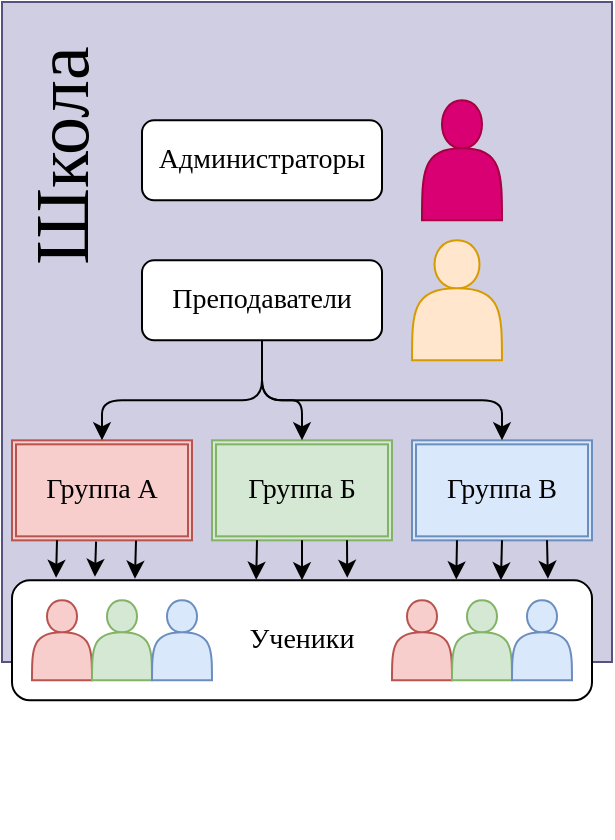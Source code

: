<mxfile version="14.6.6" type="device"><diagram id="OA0zK-JXUPmkMN0zpr6O" name="Page-1"><mxGraphModel dx="581" dy="1671" grid="1" gridSize="10" guides="1" tooltips="1" connect="1" arrows="1" fold="1" page="1" pageScale="1" pageWidth="850" pageHeight="1100" math="0" shadow="0"><root><mxCell id="0"/><mxCell id="1" parent="0"/><mxCell id="_-z-gJWS4wRoW7PFf4ye-2" value="" style="rounded=0;whiteSpace=wrap;html=1;fontFamily=Comic Sans MS;fontSize=14;fillColor=#d0cee2;strokeColor=#56517e;" vertex="1" parent="1"><mxGeometry x="155" y="400" width="305" height="330" as="geometry"/></mxCell><mxCell id="_-z-gJWS4wRoW7PFf4ye-3" value="&lt;font style=&quot;font-size: 38px;&quot;&gt;Школа&lt;/font&gt;" style="text;html=1;align=center;verticalAlign=middle;whiteSpace=wrap;rounded=0;fontFamily=Comic Sans MS;fontSize=38;rotation=-90;" vertex="1" parent="1"><mxGeometry x="140" y="456.34" width="90" height="40.83" as="geometry"/></mxCell><mxCell id="_-z-gJWS4wRoW7PFf4ye-4" value="Администраторы" style="rounded=1;whiteSpace=wrap;html=1;fontFamily=Comic Sans MS;fontSize=14;" vertex="1" parent="1"><mxGeometry x="225" y="459.17" width="120" height="40" as="geometry"/></mxCell><mxCell id="_-z-gJWS4wRoW7PFf4ye-5" value="" style="shape=actor;whiteSpace=wrap;html=1;fontFamily=Comic Sans MS;fontSize=14;fillColor=#d80073;strokeColor=#A50040;fontColor=#ffffff;" vertex="1" parent="1"><mxGeometry x="365" y="449.17" width="40" height="60" as="geometry"/></mxCell><mxCell id="_-z-gJWS4wRoW7PFf4ye-6" value="" style="shape=actor;whiteSpace=wrap;html=1;fontFamily=Comic Sans MS;fontSize=14;fillColor=#ffe6cc;strokeColor=#d79b00;" vertex="1" parent="1"><mxGeometry x="360" y="519.17" width="45" height="60" as="geometry"/></mxCell><mxCell id="_-z-gJWS4wRoW7PFf4ye-7" value="&lt;div&gt;Преподаватели&lt;/div&gt;" style="rounded=1;whiteSpace=wrap;html=1;fontFamily=Comic Sans MS;fontSize=14;" vertex="1" parent="1"><mxGeometry x="225" y="529.17" width="120" height="40" as="geometry"/></mxCell><mxCell id="_-z-gJWS4wRoW7PFf4ye-8" value="Группа А" style="shape=ext;double=1;rounded=0;whiteSpace=wrap;html=1;fontFamily=Comic Sans MS;fontSize=14;fillColor=#f8cecc;strokeColor=#b85450;" vertex="1" parent="1"><mxGeometry x="160" y="619.17" width="90" height="50" as="geometry"/></mxCell><mxCell id="_-z-gJWS4wRoW7PFf4ye-9" value="Группа Б" style="shape=ext;double=1;rounded=0;whiteSpace=wrap;html=1;fontFamily=Comic Sans MS;fontSize=14;fillColor=#d5e8d4;strokeColor=#82b366;" vertex="1" parent="1"><mxGeometry x="260" y="619.17" width="90" height="50" as="geometry"/></mxCell><mxCell id="_-z-gJWS4wRoW7PFf4ye-10" value="Группа В" style="shape=ext;double=1;rounded=0;whiteSpace=wrap;html=1;fontFamily=Comic Sans MS;fontSize=14;fillColor=#dae8fc;strokeColor=#6c8ebf;" vertex="1" parent="1"><mxGeometry x="360" y="619.17" width="90" height="50" as="geometry"/></mxCell><mxCell id="_-z-gJWS4wRoW7PFf4ye-11" style="edgeStyle=orthogonalEdgeStyle;rounded=0;orthogonalLoop=1;jettySize=auto;html=1;exitX=0.5;exitY=1;exitDx=0;exitDy=0;fontFamily=Comic Sans MS;fontSize=14;" edge="1" parent="1"><mxGeometry relative="1" as="geometry"><mxPoint x="320" y="809.17" as="sourcePoint"/><mxPoint x="320" y="809.17" as="targetPoint"/></mxGeometry></mxCell><mxCell id="_-z-gJWS4wRoW7PFf4ye-13" value="" style="endArrow=classic;html=1;fontFamily=Comic Sans MS;fontSize=14;exitX=0.5;exitY=1;exitDx=0;exitDy=0;entryX=0.5;entryY=0;entryDx=0;entryDy=0;" edge="1" parent="1" source="_-z-gJWS4wRoW7PFf4ye-7" target="_-z-gJWS4wRoW7PFf4ye-8"><mxGeometry width="50" height="50" relative="1" as="geometry"><mxPoint x="200" y="619.17" as="sourcePoint"/><mxPoint x="250" y="569.17" as="targetPoint"/><Array as="points"><mxPoint x="285" y="599.17"/><mxPoint x="205" y="599.17"/></Array></mxGeometry></mxCell><mxCell id="_-z-gJWS4wRoW7PFf4ye-14" value="" style="endArrow=classic;html=1;fontFamily=Comic Sans MS;fontSize=14;exitX=0.5;exitY=1;exitDx=0;exitDy=0;entryX=0.5;entryY=0;entryDx=0;entryDy=0;" edge="1" parent="1" source="_-z-gJWS4wRoW7PFf4ye-7" target="_-z-gJWS4wRoW7PFf4ye-9"><mxGeometry width="50" height="50" relative="1" as="geometry"><mxPoint x="220" y="579.17" as="sourcePoint"/><mxPoint x="215" y="629.17" as="targetPoint"/><Array as="points"><mxPoint x="285" y="599.17"/><mxPoint x="305" y="599.17"/></Array></mxGeometry></mxCell><mxCell id="_-z-gJWS4wRoW7PFf4ye-15" value="" style="endArrow=classic;html=1;fontFamily=Comic Sans MS;fontSize=14;exitX=0.5;exitY=1;exitDx=0;exitDy=0;entryX=0.5;entryY=0;entryDx=0;entryDy=0;" edge="1" parent="1" source="_-z-gJWS4wRoW7PFf4ye-7" target="_-z-gJWS4wRoW7PFf4ye-10"><mxGeometry width="50" height="50" relative="1" as="geometry"><mxPoint x="220" y="579.17" as="sourcePoint"/><mxPoint x="315" y="629.17" as="targetPoint"/><Array as="points"><mxPoint x="285" y="599.17"/><mxPoint x="405" y="599.17"/></Array></mxGeometry></mxCell><mxCell id="_-z-gJWS4wRoW7PFf4ye-17" value="Ученики" style="rounded=1;whiteSpace=wrap;html=1;fontFamily=Comic Sans MS;fontSize=14;" vertex="1" parent="1"><mxGeometry x="160" y="689.17" width="290" height="60" as="geometry"/></mxCell><mxCell id="_-z-gJWS4wRoW7PFf4ye-18" value="" style="endArrow=classic;html=1;fontFamily=Comic Sans MS;fontSize=14;exitX=0.25;exitY=1;exitDx=0;exitDy=0;entryX=0.076;entryY=-0.021;entryDx=0;entryDy=0;entryPerimeter=0;" edge="1" parent="1" source="_-z-gJWS4wRoW7PFf4ye-8" target="_-z-gJWS4wRoW7PFf4ye-17"><mxGeometry width="50" height="50" relative="1" as="geometry"><mxPoint x="240" y="639.17" as="sourcePoint"/><mxPoint x="290" y="589.17" as="targetPoint"/></mxGeometry></mxCell><mxCell id="_-z-gJWS4wRoW7PFf4ye-19" value="" style="endArrow=classic;html=1;fontFamily=Comic Sans MS;fontSize=14;exitX=0.467;exitY=1.013;exitDx=0;exitDy=0;entryX=0.143;entryY=-0.029;entryDx=0;entryDy=0;entryPerimeter=0;exitPerimeter=0;" edge="1" parent="1" source="_-z-gJWS4wRoW7PFf4ye-8" target="_-z-gJWS4wRoW7PFf4ye-17"><mxGeometry width="50" height="50" relative="1" as="geometry"><mxPoint x="192.5" y="679.17" as="sourcePoint"/><mxPoint x="192.04" y="697.91" as="targetPoint"/></mxGeometry></mxCell><mxCell id="_-z-gJWS4wRoW7PFf4ye-20" value="" style="endArrow=classic;html=1;fontFamily=Comic Sans MS;fontSize=14;exitX=0.689;exitY=1.004;exitDx=0;exitDy=0;entryX=0.212;entryY=-0.013;entryDx=0;entryDy=0;entryPerimeter=0;exitPerimeter=0;" edge="1" parent="1" source="_-z-gJWS4wRoW7PFf4ye-8" target="_-z-gJWS4wRoW7PFf4ye-17"><mxGeometry width="50" height="50" relative="1" as="geometry"><mxPoint x="212.03" y="679.82" as="sourcePoint"/><mxPoint x="211.47" y="697.43" as="targetPoint"/></mxGeometry></mxCell><mxCell id="_-z-gJWS4wRoW7PFf4ye-27" value="" style="endArrow=classic;html=1;fontFamily=Comic Sans MS;fontSize=14;exitX=0.25;exitY=1;exitDx=0;exitDy=0;entryX=0.421;entryY=-0.005;entryDx=0;entryDy=0;entryPerimeter=0;" edge="1" parent="1" source="_-z-gJWS4wRoW7PFf4ye-9" target="_-z-gJWS4wRoW7PFf4ye-17"><mxGeometry width="50" height="50" relative="1" as="geometry"><mxPoint x="212.5" y="699.17" as="sourcePoint"/><mxPoint x="212.04" y="717.91" as="targetPoint"/></mxGeometry></mxCell><mxCell id="_-z-gJWS4wRoW7PFf4ye-28" value="" style="endArrow=classic;html=1;fontFamily=Comic Sans MS;fontSize=14;exitX=0.5;exitY=1;exitDx=0;exitDy=0;entryX=0.5;entryY=0;entryDx=0;entryDy=0;" edge="1" parent="1" source="_-z-gJWS4wRoW7PFf4ye-9" target="_-z-gJWS4wRoW7PFf4ye-17"><mxGeometry width="50" height="50" relative="1" as="geometry"><mxPoint x="232.03" y="699.82" as="sourcePoint"/><mxPoint x="231.47" y="717.43" as="targetPoint"/></mxGeometry></mxCell><mxCell id="_-z-gJWS4wRoW7PFf4ye-29" value="" style="endArrow=classic;html=1;fontFamily=Comic Sans MS;fontSize=14;exitX=0.75;exitY=1;exitDx=0;exitDy=0;entryX=0.578;entryY=-0.021;entryDx=0;entryDy=0;entryPerimeter=0;" edge="1" parent="1" source="_-z-gJWS4wRoW7PFf4ye-9" target="_-z-gJWS4wRoW7PFf4ye-17"><mxGeometry width="50" height="50" relative="1" as="geometry"><mxPoint x="252.01" y="699.37" as="sourcePoint"/><mxPoint x="251.48" y="718.39" as="targetPoint"/></mxGeometry></mxCell><mxCell id="_-z-gJWS4wRoW7PFf4ye-30" value="" style="endArrow=classic;html=1;fontFamily=Comic Sans MS;fontSize=14;exitX=0.75;exitY=1;exitDx=0;exitDy=0;entryX=0.924;entryY=-0.013;entryDx=0;entryDy=0;entryPerimeter=0;" edge="1" parent="1" source="_-z-gJWS4wRoW7PFf4ye-10" target="_-z-gJWS4wRoW7PFf4ye-17"><mxGeometry width="50" height="50" relative="1" as="geometry"><mxPoint x="292.5" y="679.17" as="sourcePoint"/><mxPoint x="292.09" y="698.87" as="targetPoint"/></mxGeometry></mxCell><mxCell id="_-z-gJWS4wRoW7PFf4ye-31" value="" style="endArrow=classic;html=1;fontFamily=Comic Sans MS;fontSize=14;exitX=0.5;exitY=1;exitDx=0;exitDy=0;entryX=0.843;entryY=0;entryDx=0;entryDy=0;entryPerimeter=0;" edge="1" parent="1" source="_-z-gJWS4wRoW7PFf4ye-10" target="_-z-gJWS4wRoW7PFf4ye-17"><mxGeometry width="50" height="50" relative="1" as="geometry"><mxPoint x="315" y="679.17" as="sourcePoint"/><mxPoint x="315" y="699.17" as="targetPoint"/></mxGeometry></mxCell><mxCell id="_-z-gJWS4wRoW7PFf4ye-32" value="" style="endArrow=classic;html=1;fontFamily=Comic Sans MS;fontSize=14;exitX=0.25;exitY=1;exitDx=0;exitDy=0;entryX=0.766;entryY=-0.007;entryDx=0;entryDy=0;entryPerimeter=0;" edge="1" parent="1" source="_-z-gJWS4wRoW7PFf4ye-10" target="_-z-gJWS4wRoW7PFf4ye-17"><mxGeometry width="50" height="50" relative="1" as="geometry"><mxPoint x="337.5" y="679.17" as="sourcePoint"/><mxPoint x="337.62" y="697.91" as="targetPoint"/></mxGeometry></mxCell><mxCell id="_-z-gJWS4wRoW7PFf4ye-35" value="" style="shape=actor;whiteSpace=wrap;html=1;fontFamily=Comic Sans MS;fontSize=14;fillColor=#f8cecc;strokeColor=#b85450;" vertex="1" parent="1"><mxGeometry x="170" y="699.17" width="30" height="40" as="geometry"/></mxCell><mxCell id="_-z-gJWS4wRoW7PFf4ye-36" value="" style="shape=actor;whiteSpace=wrap;html=1;fontFamily=Comic Sans MS;fontSize=14;fillColor=#d5e8d4;strokeColor=#82b366;" vertex="1" parent="1"><mxGeometry x="200" y="699.17" width="30" height="40" as="geometry"/></mxCell><mxCell id="_-z-gJWS4wRoW7PFf4ye-37" value="" style="shape=actor;whiteSpace=wrap;html=1;fontFamily=Comic Sans MS;fontSize=14;fillColor=#dae8fc;strokeColor=#6c8ebf;" vertex="1" parent="1"><mxGeometry x="230" y="699.17" width="30" height="40" as="geometry"/></mxCell><mxCell id="_-z-gJWS4wRoW7PFf4ye-38" value="" style="shape=actor;whiteSpace=wrap;html=1;fontFamily=Comic Sans MS;fontSize=14;fillColor=#f8cecc;strokeColor=#b85450;" vertex="1" parent="1"><mxGeometry x="350" y="699.17" width="30" height="40" as="geometry"/></mxCell><mxCell id="_-z-gJWS4wRoW7PFf4ye-39" value="" style="shape=actor;whiteSpace=wrap;html=1;fontFamily=Comic Sans MS;fontSize=14;fillColor=#d5e8d4;strokeColor=#82b366;" vertex="1" parent="1"><mxGeometry x="380" y="699.17" width="30" height="40" as="geometry"/></mxCell><mxCell id="_-z-gJWS4wRoW7PFf4ye-40" value="" style="shape=actor;whiteSpace=wrap;html=1;fontFamily=Comic Sans MS;fontSize=14;fillColor=#dae8fc;strokeColor=#6c8ebf;" vertex="1" parent="1"><mxGeometry x="410" y="699.17" width="30" height="40" as="geometry"/></mxCell></root></mxGraphModel></diagram></mxfile>